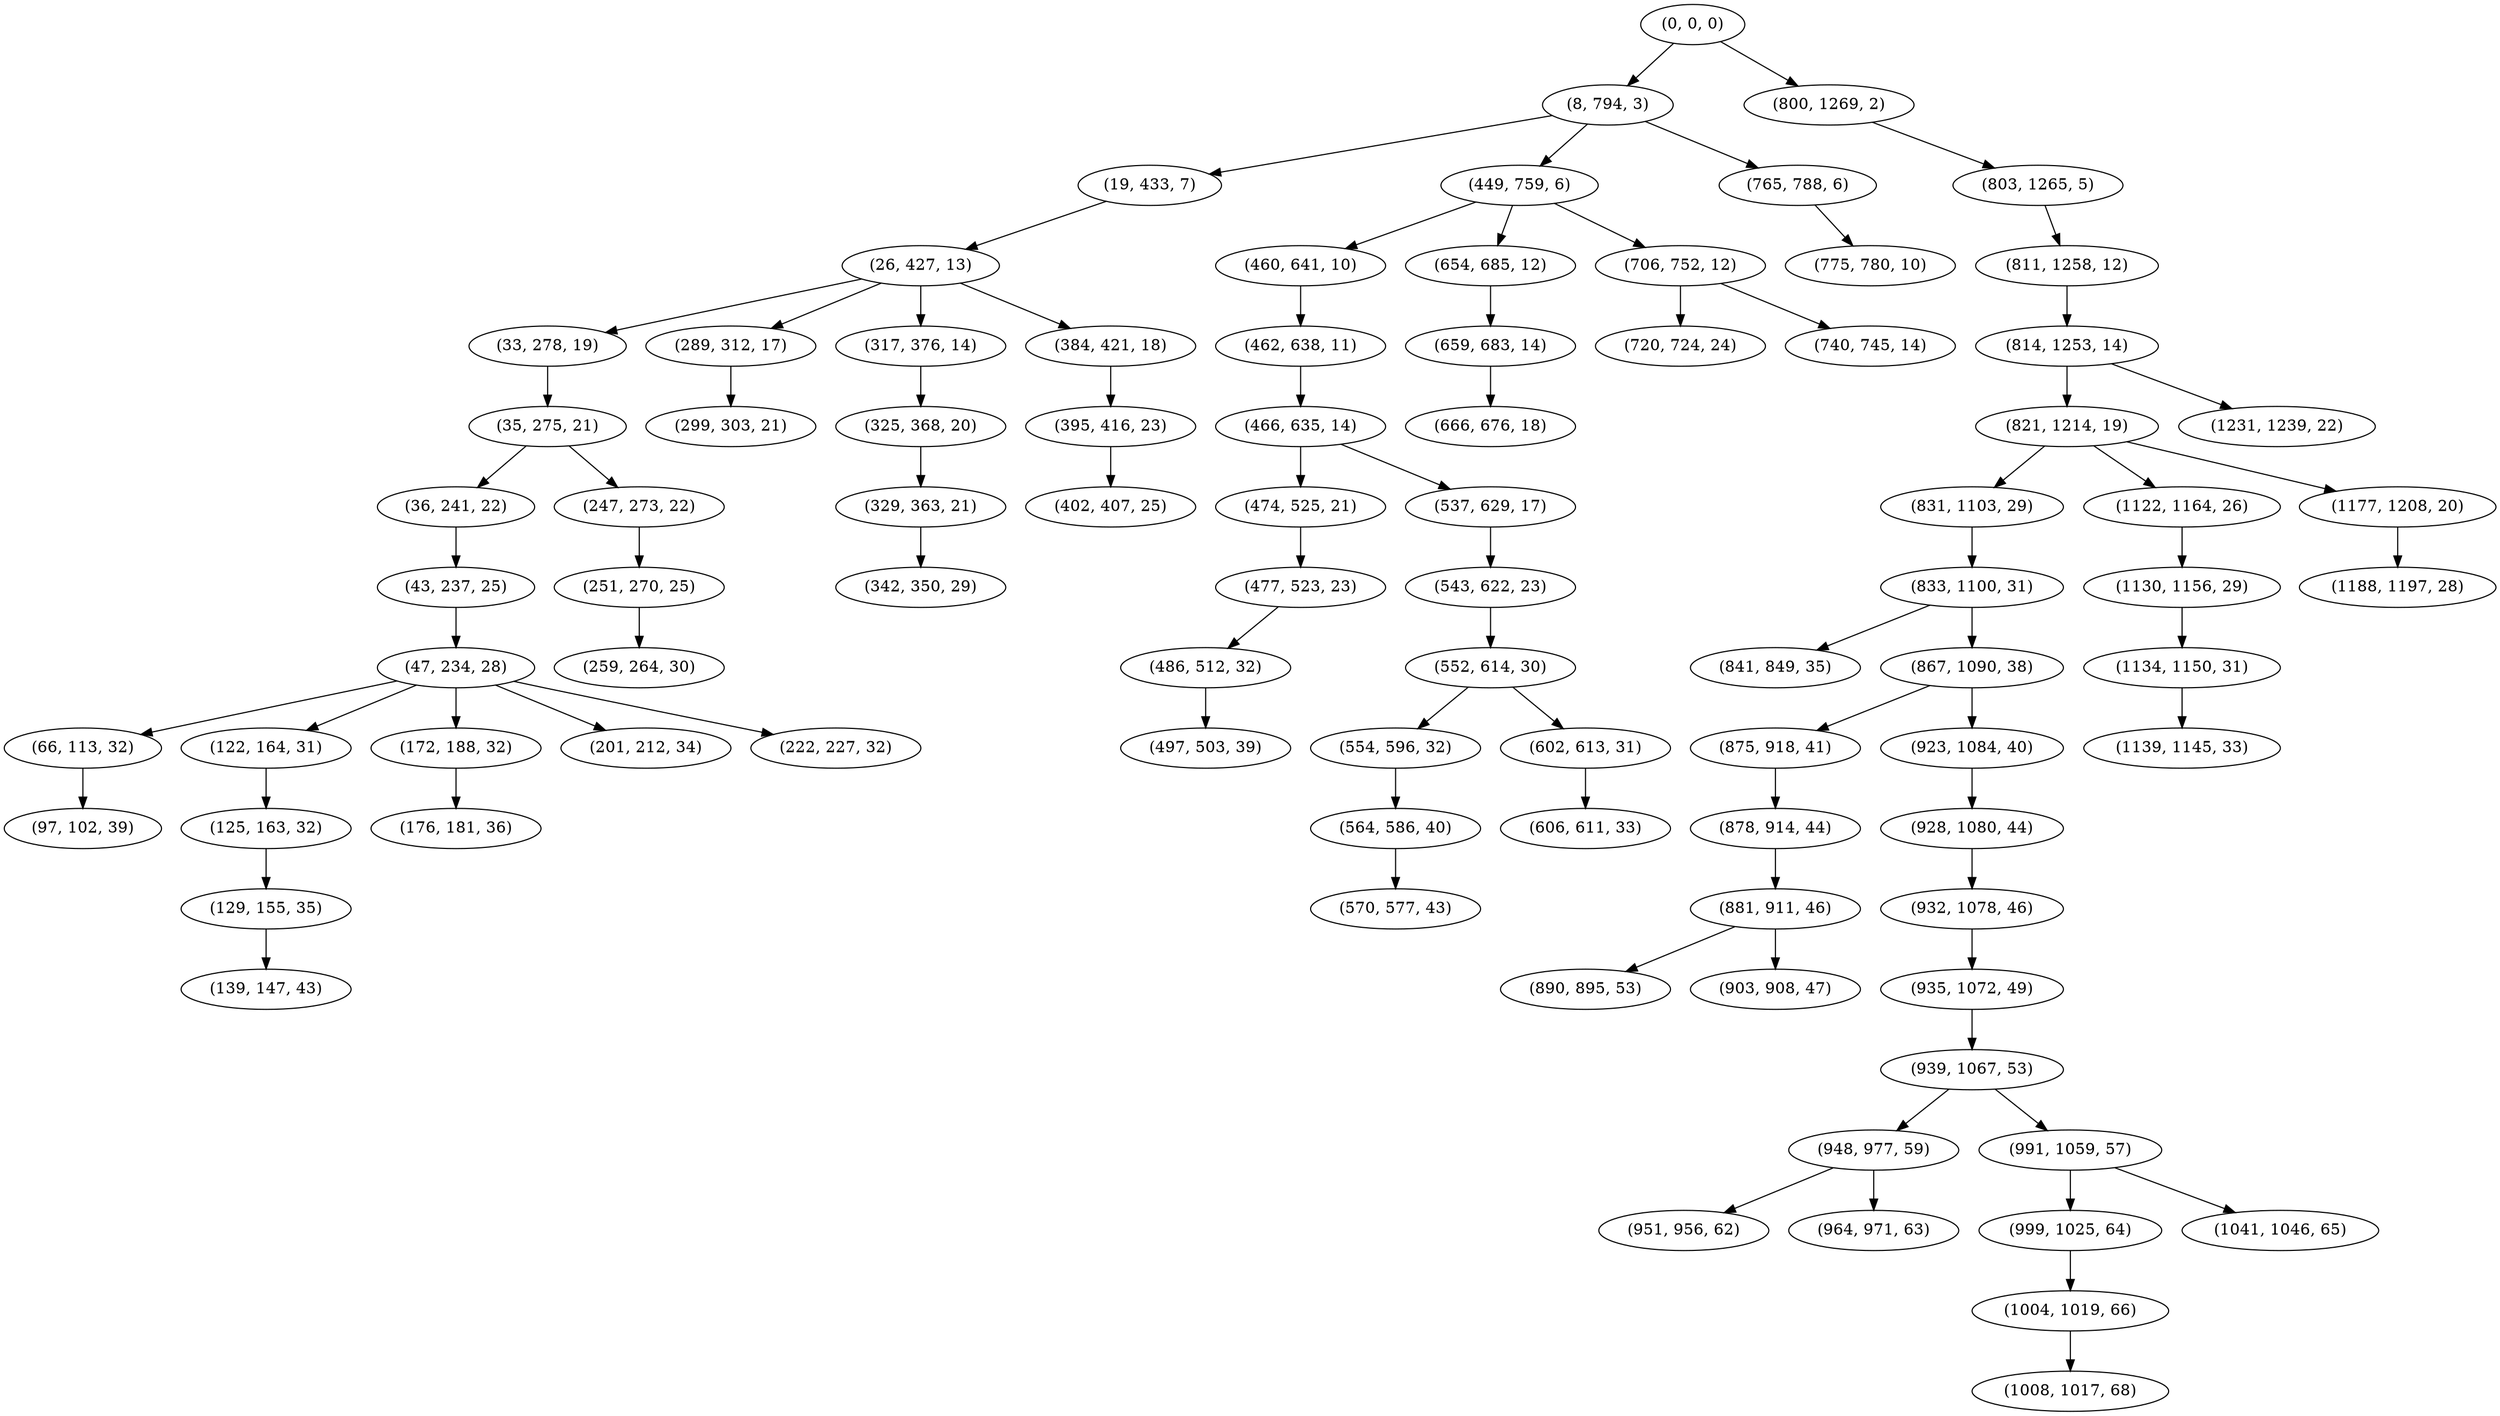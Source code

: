 digraph tree {
    "(0, 0, 0)";
    "(8, 794, 3)";
    "(19, 433, 7)";
    "(26, 427, 13)";
    "(33, 278, 19)";
    "(35, 275, 21)";
    "(36, 241, 22)";
    "(43, 237, 25)";
    "(47, 234, 28)";
    "(66, 113, 32)";
    "(97, 102, 39)";
    "(122, 164, 31)";
    "(125, 163, 32)";
    "(129, 155, 35)";
    "(139, 147, 43)";
    "(172, 188, 32)";
    "(176, 181, 36)";
    "(201, 212, 34)";
    "(222, 227, 32)";
    "(247, 273, 22)";
    "(251, 270, 25)";
    "(259, 264, 30)";
    "(289, 312, 17)";
    "(299, 303, 21)";
    "(317, 376, 14)";
    "(325, 368, 20)";
    "(329, 363, 21)";
    "(342, 350, 29)";
    "(384, 421, 18)";
    "(395, 416, 23)";
    "(402, 407, 25)";
    "(449, 759, 6)";
    "(460, 641, 10)";
    "(462, 638, 11)";
    "(466, 635, 14)";
    "(474, 525, 21)";
    "(477, 523, 23)";
    "(486, 512, 32)";
    "(497, 503, 39)";
    "(537, 629, 17)";
    "(543, 622, 23)";
    "(552, 614, 30)";
    "(554, 596, 32)";
    "(564, 586, 40)";
    "(570, 577, 43)";
    "(602, 613, 31)";
    "(606, 611, 33)";
    "(654, 685, 12)";
    "(659, 683, 14)";
    "(666, 676, 18)";
    "(706, 752, 12)";
    "(720, 724, 24)";
    "(740, 745, 14)";
    "(765, 788, 6)";
    "(775, 780, 10)";
    "(800, 1269, 2)";
    "(803, 1265, 5)";
    "(811, 1258, 12)";
    "(814, 1253, 14)";
    "(821, 1214, 19)";
    "(831, 1103, 29)";
    "(833, 1100, 31)";
    "(841, 849, 35)";
    "(867, 1090, 38)";
    "(875, 918, 41)";
    "(878, 914, 44)";
    "(881, 911, 46)";
    "(890, 895, 53)";
    "(903, 908, 47)";
    "(923, 1084, 40)";
    "(928, 1080, 44)";
    "(932, 1078, 46)";
    "(935, 1072, 49)";
    "(939, 1067, 53)";
    "(948, 977, 59)";
    "(951, 956, 62)";
    "(964, 971, 63)";
    "(991, 1059, 57)";
    "(999, 1025, 64)";
    "(1004, 1019, 66)";
    "(1008, 1017, 68)";
    "(1041, 1046, 65)";
    "(1122, 1164, 26)";
    "(1130, 1156, 29)";
    "(1134, 1150, 31)";
    "(1139, 1145, 33)";
    "(1177, 1208, 20)";
    "(1188, 1197, 28)";
    "(1231, 1239, 22)";
    "(0, 0, 0)" -> "(8, 794, 3)";
    "(0, 0, 0)" -> "(800, 1269, 2)";
    "(8, 794, 3)" -> "(19, 433, 7)";
    "(8, 794, 3)" -> "(449, 759, 6)";
    "(8, 794, 3)" -> "(765, 788, 6)";
    "(19, 433, 7)" -> "(26, 427, 13)";
    "(26, 427, 13)" -> "(33, 278, 19)";
    "(26, 427, 13)" -> "(289, 312, 17)";
    "(26, 427, 13)" -> "(317, 376, 14)";
    "(26, 427, 13)" -> "(384, 421, 18)";
    "(33, 278, 19)" -> "(35, 275, 21)";
    "(35, 275, 21)" -> "(36, 241, 22)";
    "(35, 275, 21)" -> "(247, 273, 22)";
    "(36, 241, 22)" -> "(43, 237, 25)";
    "(43, 237, 25)" -> "(47, 234, 28)";
    "(47, 234, 28)" -> "(66, 113, 32)";
    "(47, 234, 28)" -> "(122, 164, 31)";
    "(47, 234, 28)" -> "(172, 188, 32)";
    "(47, 234, 28)" -> "(201, 212, 34)";
    "(47, 234, 28)" -> "(222, 227, 32)";
    "(66, 113, 32)" -> "(97, 102, 39)";
    "(122, 164, 31)" -> "(125, 163, 32)";
    "(125, 163, 32)" -> "(129, 155, 35)";
    "(129, 155, 35)" -> "(139, 147, 43)";
    "(172, 188, 32)" -> "(176, 181, 36)";
    "(247, 273, 22)" -> "(251, 270, 25)";
    "(251, 270, 25)" -> "(259, 264, 30)";
    "(289, 312, 17)" -> "(299, 303, 21)";
    "(317, 376, 14)" -> "(325, 368, 20)";
    "(325, 368, 20)" -> "(329, 363, 21)";
    "(329, 363, 21)" -> "(342, 350, 29)";
    "(384, 421, 18)" -> "(395, 416, 23)";
    "(395, 416, 23)" -> "(402, 407, 25)";
    "(449, 759, 6)" -> "(460, 641, 10)";
    "(449, 759, 6)" -> "(654, 685, 12)";
    "(449, 759, 6)" -> "(706, 752, 12)";
    "(460, 641, 10)" -> "(462, 638, 11)";
    "(462, 638, 11)" -> "(466, 635, 14)";
    "(466, 635, 14)" -> "(474, 525, 21)";
    "(466, 635, 14)" -> "(537, 629, 17)";
    "(474, 525, 21)" -> "(477, 523, 23)";
    "(477, 523, 23)" -> "(486, 512, 32)";
    "(486, 512, 32)" -> "(497, 503, 39)";
    "(537, 629, 17)" -> "(543, 622, 23)";
    "(543, 622, 23)" -> "(552, 614, 30)";
    "(552, 614, 30)" -> "(554, 596, 32)";
    "(552, 614, 30)" -> "(602, 613, 31)";
    "(554, 596, 32)" -> "(564, 586, 40)";
    "(564, 586, 40)" -> "(570, 577, 43)";
    "(602, 613, 31)" -> "(606, 611, 33)";
    "(654, 685, 12)" -> "(659, 683, 14)";
    "(659, 683, 14)" -> "(666, 676, 18)";
    "(706, 752, 12)" -> "(720, 724, 24)";
    "(706, 752, 12)" -> "(740, 745, 14)";
    "(765, 788, 6)" -> "(775, 780, 10)";
    "(800, 1269, 2)" -> "(803, 1265, 5)";
    "(803, 1265, 5)" -> "(811, 1258, 12)";
    "(811, 1258, 12)" -> "(814, 1253, 14)";
    "(814, 1253, 14)" -> "(821, 1214, 19)";
    "(814, 1253, 14)" -> "(1231, 1239, 22)";
    "(821, 1214, 19)" -> "(831, 1103, 29)";
    "(821, 1214, 19)" -> "(1122, 1164, 26)";
    "(821, 1214, 19)" -> "(1177, 1208, 20)";
    "(831, 1103, 29)" -> "(833, 1100, 31)";
    "(833, 1100, 31)" -> "(841, 849, 35)";
    "(833, 1100, 31)" -> "(867, 1090, 38)";
    "(867, 1090, 38)" -> "(875, 918, 41)";
    "(867, 1090, 38)" -> "(923, 1084, 40)";
    "(875, 918, 41)" -> "(878, 914, 44)";
    "(878, 914, 44)" -> "(881, 911, 46)";
    "(881, 911, 46)" -> "(890, 895, 53)";
    "(881, 911, 46)" -> "(903, 908, 47)";
    "(923, 1084, 40)" -> "(928, 1080, 44)";
    "(928, 1080, 44)" -> "(932, 1078, 46)";
    "(932, 1078, 46)" -> "(935, 1072, 49)";
    "(935, 1072, 49)" -> "(939, 1067, 53)";
    "(939, 1067, 53)" -> "(948, 977, 59)";
    "(939, 1067, 53)" -> "(991, 1059, 57)";
    "(948, 977, 59)" -> "(951, 956, 62)";
    "(948, 977, 59)" -> "(964, 971, 63)";
    "(991, 1059, 57)" -> "(999, 1025, 64)";
    "(991, 1059, 57)" -> "(1041, 1046, 65)";
    "(999, 1025, 64)" -> "(1004, 1019, 66)";
    "(1004, 1019, 66)" -> "(1008, 1017, 68)";
    "(1122, 1164, 26)" -> "(1130, 1156, 29)";
    "(1130, 1156, 29)" -> "(1134, 1150, 31)";
    "(1134, 1150, 31)" -> "(1139, 1145, 33)";
    "(1177, 1208, 20)" -> "(1188, 1197, 28)";
}
